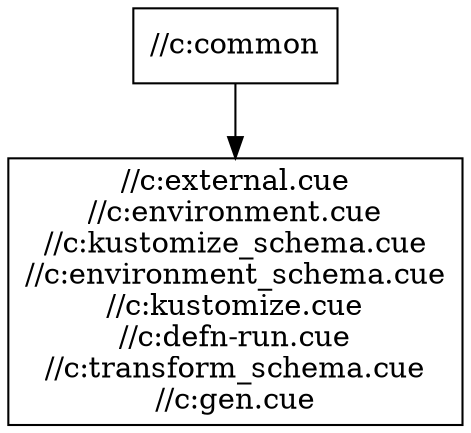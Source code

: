 digraph mygraph {
  node [shape=box];
  "//c:common"
  "//c:common" -> "//c:external.cue\n//c:environment.cue\n//c:kustomize_schema.cue\n//c:environment_schema.cue\n//c:kustomize.cue\n//c:defn-run.cue\n//c:transform_schema.cue\n//c:gen.cue"
  "//c:external.cue\n//c:environment.cue\n//c:kustomize_schema.cue\n//c:environment_schema.cue\n//c:kustomize.cue\n//c:defn-run.cue\n//c:transform_schema.cue\n//c:gen.cue"
}

